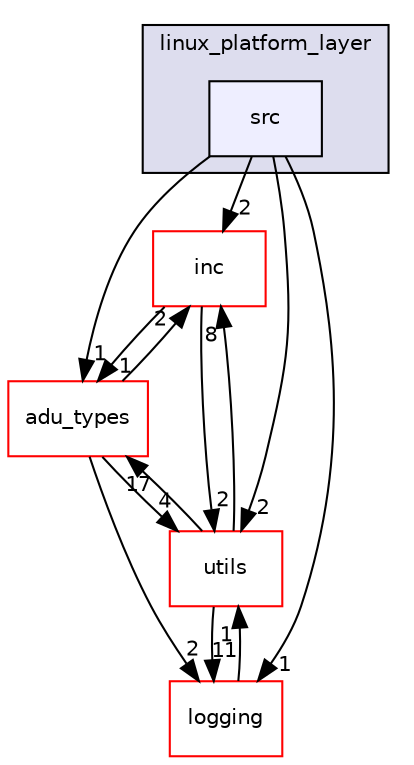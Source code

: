 digraph "src/platform_layers/linux_platform_layer/src" {
  compound=true
  node [ fontsize="10", fontname="Helvetica"];
  edge [ labelfontsize="10", labelfontname="Helvetica"];
  subgraph clusterdir_faf998514f3408a1a093fe1492a3ac43 {
    graph [ bgcolor="#ddddee", pencolor="black", label="linux_platform_layer" fontname="Helvetica", fontsize="10", URL="dir_faf998514f3408a1a093fe1492a3ac43.html"]
  dir_5128135239c2de06dded35d0cd245e74 [shape=box, label="src", style="filled", fillcolor="#eeeeff", pencolor="black", URL="dir_5128135239c2de06dded35d0cd245e74.html"];
  }
  dir_6bc6ad22483805bbbda55258ad2a62ea [shape=box label="inc" fillcolor="white" style="filled" color="red" URL="dir_6bc6ad22483805bbbda55258ad2a62ea.html"];
  dir_2fa9b52a3673ed0f8fcfc3f4f3ae93e3 [shape=box label="adu_types" fillcolor="white" style="filled" color="red" URL="dir_2fa9b52a3673ed0f8fcfc3f4f3ae93e3.html"];
  dir_b3320b59a4aa4a7431bc8488b87009bf [shape=box label="logging" fillcolor="white" style="filled" color="red" URL="dir_b3320b59a4aa4a7431bc8488b87009bf.html"];
  dir_313caf1132e152dd9b58bea13a4052ca [shape=box label="utils" fillcolor="white" style="filled" color="red" URL="dir_313caf1132e152dd9b58bea13a4052ca.html"];
  dir_6bc6ad22483805bbbda55258ad2a62ea->dir_2fa9b52a3673ed0f8fcfc3f4f3ae93e3 [headlabel="1", labeldistance=1.5 headhref="dir_000137_000003.html"];
  dir_6bc6ad22483805bbbda55258ad2a62ea->dir_313caf1132e152dd9b58bea13a4052ca [headlabel="2", labeldistance=1.5 headhref="dir_000137_000154.html"];
  dir_2fa9b52a3673ed0f8fcfc3f4f3ae93e3->dir_6bc6ad22483805bbbda55258ad2a62ea [headlabel="2", labeldistance=1.5 headhref="dir_000003_000137.html"];
  dir_2fa9b52a3673ed0f8fcfc3f4f3ae93e3->dir_b3320b59a4aa4a7431bc8488b87009bf [headlabel="2", labeldistance=1.5 headhref="dir_000003_000143.html"];
  dir_2fa9b52a3673ed0f8fcfc3f4f3ae93e3->dir_313caf1132e152dd9b58bea13a4052ca [headlabel="4", labeldistance=1.5 headhref="dir_000003_000154.html"];
  dir_5128135239c2de06dded35d0cd245e74->dir_6bc6ad22483805bbbda55258ad2a62ea [headlabel="2", labeldistance=1.5 headhref="dir_000151_000137.html"];
  dir_5128135239c2de06dded35d0cd245e74->dir_2fa9b52a3673ed0f8fcfc3f4f3ae93e3 [headlabel="1", labeldistance=1.5 headhref="dir_000151_000003.html"];
  dir_5128135239c2de06dded35d0cd245e74->dir_b3320b59a4aa4a7431bc8488b87009bf [headlabel="1", labeldistance=1.5 headhref="dir_000151_000143.html"];
  dir_5128135239c2de06dded35d0cd245e74->dir_313caf1132e152dd9b58bea13a4052ca [headlabel="2", labeldistance=1.5 headhref="dir_000151_000154.html"];
  dir_b3320b59a4aa4a7431bc8488b87009bf->dir_313caf1132e152dd9b58bea13a4052ca [headlabel="1", labeldistance=1.5 headhref="dir_000143_000154.html"];
  dir_313caf1132e152dd9b58bea13a4052ca->dir_6bc6ad22483805bbbda55258ad2a62ea [headlabel="8", labeldistance=1.5 headhref="dir_000154_000137.html"];
  dir_313caf1132e152dd9b58bea13a4052ca->dir_2fa9b52a3673ed0f8fcfc3f4f3ae93e3 [headlabel="17", labeldistance=1.5 headhref="dir_000154_000003.html"];
  dir_313caf1132e152dd9b58bea13a4052ca->dir_b3320b59a4aa4a7431bc8488b87009bf [headlabel="11", labeldistance=1.5 headhref="dir_000154_000143.html"];
}
